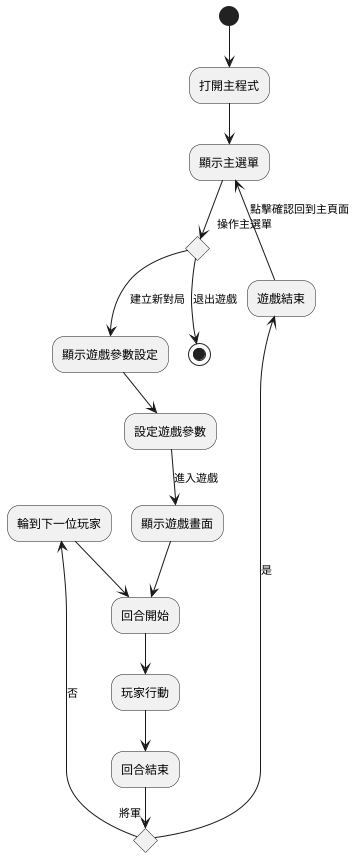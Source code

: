 @startuml play flow
(*) -down-> "打開主程式"
-down-> "顯示主選單"

if "操作主選單" then
  -down->[退出遊戲] (*)
else
  -down->[建立新對局] "顯示遊戲參數設定"
-down-> "設定遊戲參數"
-down->[進入遊戲] "顯示遊戲畫面"
-down-> "回合開始"
-down-> "玩家行動"
-down-> "回合結束"

if "將軍" then
  -up->[是] "遊戲結束"
  -up->[點擊確認回到主頁面] "顯示主選單"
else
  -up->[否] "輪到下一位玩家"
  -down-> "回合開始"
endif

@enduml